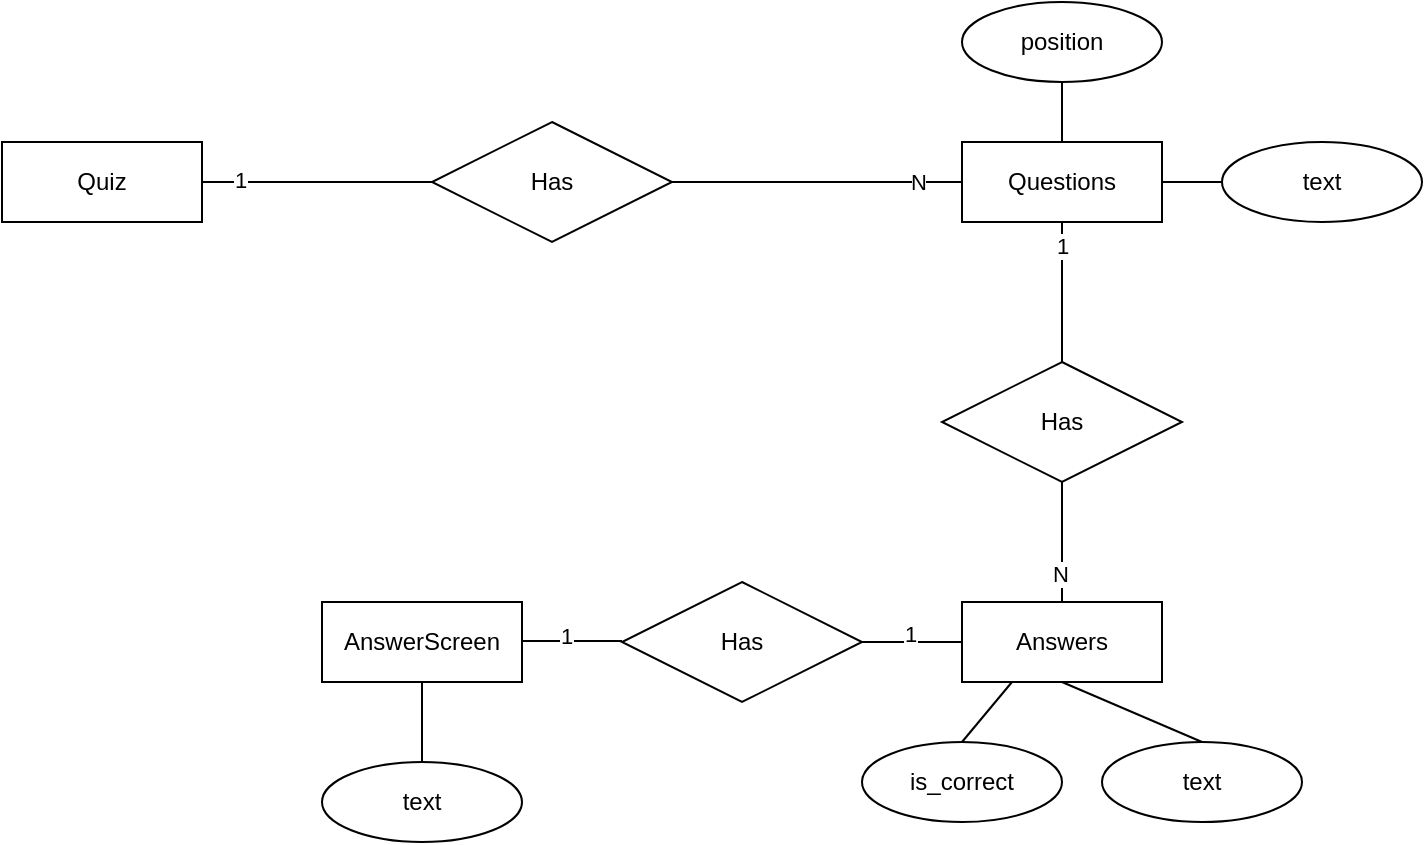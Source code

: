 <mxfile version="13.1.2" type="device"><diagram id="_0OaaPxrzVzoXUBTA7_I" name="Page-1"><mxGraphModel dx="1426" dy="773" grid="1" gridSize="10" guides="1" tooltips="1" connect="1" arrows="1" fold="1" page="1" pageScale="1" pageWidth="850" pageHeight="1100" math="0" shadow="0"><root><mxCell id="0"/><mxCell id="1" parent="0"/><mxCell id="jvwkJJ08sIABKIm0pjBy-2" value="Quiz" style="whiteSpace=wrap;html=1;align=center;" vertex="1" parent="1"><mxGeometry x="90" y="250" width="100" height="40" as="geometry"/></mxCell><mxCell id="jvwkJJ08sIABKIm0pjBy-3" value="Has" style="shape=rhombus;perimeter=rhombusPerimeter;whiteSpace=wrap;html=1;align=center;" vertex="1" parent="1"><mxGeometry x="305" y="240" width="120" height="60" as="geometry"/></mxCell><mxCell id="jvwkJJ08sIABKIm0pjBy-5" value="Questions" style="whiteSpace=wrap;html=1;align=center;" vertex="1" parent="1"><mxGeometry x="570" y="250" width="100" height="40" as="geometry"/></mxCell><mxCell id="jvwkJJ08sIABKIm0pjBy-7" value="Answers" style="whiteSpace=wrap;html=1;align=center;" vertex="1" parent="1"><mxGeometry x="570" y="480" width="100" height="40" as="geometry"/></mxCell><mxCell id="jvwkJJ08sIABKIm0pjBy-10" value="Has" style="shape=rhombus;perimeter=rhombusPerimeter;whiteSpace=wrap;html=1;align=center;" vertex="1" parent="1"><mxGeometry x="560" y="360" width="120" height="60" as="geometry"/></mxCell><mxCell id="jvwkJJ08sIABKIm0pjBy-13" value="is_correct" style="ellipse;whiteSpace=wrap;html=1;align=center;" vertex="1" parent="1"><mxGeometry x="520" y="550" width="100" height="40" as="geometry"/></mxCell><mxCell id="jvwkJJ08sIABKIm0pjBy-14" value="" style="endArrow=none;html=1;entryX=0.25;entryY=1;entryDx=0;entryDy=0;exitX=0.5;exitY=0;exitDx=0;exitDy=0;" edge="1" parent="1" source="jvwkJJ08sIABKIm0pjBy-13" target="jvwkJJ08sIABKIm0pjBy-7"><mxGeometry width="50" height="50" relative="1" as="geometry"><mxPoint x="490" y="630" as="sourcePoint"/><mxPoint x="540" y="580" as="targetPoint"/></mxGeometry></mxCell><mxCell id="jvwkJJ08sIABKIm0pjBy-17" value="position" style="ellipse;whiteSpace=wrap;html=1;align=center;" vertex="1" parent="1"><mxGeometry x="570" y="180" width="100" height="40" as="geometry"/></mxCell><mxCell id="jvwkJJ08sIABKIm0pjBy-20" value="" style="endArrow=none;html=1;entryX=0.5;entryY=1;entryDx=0;entryDy=0;exitX=0.5;exitY=0;exitDx=0;exitDy=0;" edge="1" parent="1" source="jvwkJJ08sIABKIm0pjBy-5" target="jvwkJJ08sIABKIm0pjBy-17"><mxGeometry width="50" height="50" relative="1" as="geometry"><mxPoint x="580" y="290" as="sourcePoint"/><mxPoint x="625" y="220" as="targetPoint"/></mxGeometry></mxCell><mxCell id="jvwkJJ08sIABKIm0pjBy-21" value="AnswerScreen" style="whiteSpace=wrap;html=1;align=center;" vertex="1" parent="1"><mxGeometry x="250" y="480" width="100" height="40" as="geometry"/></mxCell><mxCell id="jvwkJJ08sIABKIm0pjBy-22" value="Has" style="shape=rhombus;perimeter=rhombusPerimeter;whiteSpace=wrap;html=1;align=center;" vertex="1" parent="1"><mxGeometry x="400" y="470" width="120" height="60" as="geometry"/></mxCell><mxCell id="jvwkJJ08sIABKIm0pjBy-24" value="" style="endArrow=none;html=1;entryX=0;entryY=0.5;entryDx=0;entryDy=0;exitX=1;exitY=0.5;exitDx=0;exitDy=0;" edge="1" parent="1" source="jvwkJJ08sIABKIm0pjBy-22" target="jvwkJJ08sIABKIm0pjBy-7"><mxGeometry width="50" height="50" relative="1" as="geometry"><mxPoint x="510" y="550" as="sourcePoint"/><mxPoint x="555" y="480" as="targetPoint"/></mxGeometry></mxCell><mxCell id="jvwkJJ08sIABKIm0pjBy-26" value="1" style="edgeLabel;html=1;align=center;verticalAlign=middle;resizable=0;points=[];" vertex="1" connectable="0" parent="jvwkJJ08sIABKIm0pjBy-24"><mxGeometry x="-0.04" y="4" relative="1" as="geometry"><mxPoint as="offset"/></mxGeometry></mxCell><mxCell id="jvwkJJ08sIABKIm0pjBy-25" value="" style="endArrow=none;html=1;entryX=0;entryY=0.5;entryDx=0;entryDy=0;exitX=1;exitY=0.5;exitDx=0;exitDy=0;" edge="1" parent="1"><mxGeometry width="50" height="50" relative="1" as="geometry"><mxPoint x="350" y="499.5" as="sourcePoint"/><mxPoint x="400" y="499.5" as="targetPoint"/></mxGeometry></mxCell><mxCell id="jvwkJJ08sIABKIm0pjBy-27" value="1" style="edgeLabel;html=1;align=center;verticalAlign=middle;resizable=0;points=[];" vertex="1" connectable="0" parent="jvwkJJ08sIABKIm0pjBy-25"><mxGeometry x="-0.12" y="4" relative="1" as="geometry"><mxPoint y="1" as="offset"/></mxGeometry></mxCell><mxCell id="jvwkJJ08sIABKIm0pjBy-28" value="text" style="ellipse;whiteSpace=wrap;html=1;align=center;" vertex="1" parent="1"><mxGeometry x="640" y="550" width="100" height="40" as="geometry"/></mxCell><mxCell id="jvwkJJ08sIABKIm0pjBy-29" value="" style="endArrow=none;html=1;entryX=0.5;entryY=1;entryDx=0;entryDy=0;exitX=0.5;exitY=0;exitDx=0;exitDy=0;" edge="1" parent="1" source="jvwkJJ08sIABKIm0pjBy-28" target="jvwkJJ08sIABKIm0pjBy-7"><mxGeometry width="50" height="50" relative="1" as="geometry"><mxPoint x="590" y="560" as="sourcePoint"/><mxPoint x="605" y="530" as="targetPoint"/></mxGeometry></mxCell><mxCell id="jvwkJJ08sIABKIm0pjBy-30" value="text" style="ellipse;whiteSpace=wrap;html=1;align=center;" vertex="1" parent="1"><mxGeometry x="700" y="250" width="100" height="40" as="geometry"/></mxCell><mxCell id="jvwkJJ08sIABKIm0pjBy-32" value="" style="endArrow=none;html=1;entryX=1;entryY=0.5;entryDx=0;entryDy=0;exitX=0;exitY=0.5;exitDx=0;exitDy=0;" edge="1" parent="1" source="jvwkJJ08sIABKIm0pjBy-30" target="jvwkJJ08sIABKIm0pjBy-5"><mxGeometry width="50" height="50" relative="1" as="geometry"><mxPoint x="744.645" y="305.858" as="sourcePoint"/><mxPoint x="700" y="270" as="targetPoint"/></mxGeometry></mxCell><mxCell id="jvwkJJ08sIABKIm0pjBy-34" value="text" style="ellipse;whiteSpace=wrap;html=1;align=center;" vertex="1" parent="1"><mxGeometry x="250" y="560" width="100" height="40" as="geometry"/></mxCell><mxCell id="jvwkJJ08sIABKIm0pjBy-36" value="" style="endArrow=none;html=1;exitX=0.5;exitY=0;exitDx=0;exitDy=0;" edge="1" parent="1" source="jvwkJJ08sIABKIm0pjBy-34"><mxGeometry width="50" height="50" relative="1" as="geometry"><mxPoint x="250" y="570" as="sourcePoint"/><mxPoint x="300" y="520" as="targetPoint"/></mxGeometry></mxCell><mxCell id="jvwkJJ08sIABKIm0pjBy-37" value="" style="endArrow=none;html=1;entryX=0;entryY=0.5;entryDx=0;entryDy=0;exitX=1;exitY=0.5;exitDx=0;exitDy=0;" edge="1" parent="1" source="jvwkJJ08sIABKIm0pjBy-3" target="jvwkJJ08sIABKIm0pjBy-5"><mxGeometry width="50" height="50" relative="1" as="geometry"><mxPoint x="450" y="340" as="sourcePoint"/><mxPoint x="500" y="290" as="targetPoint"/></mxGeometry></mxCell><mxCell id="jvwkJJ08sIABKIm0pjBy-40" value="N" style="edgeLabel;html=1;align=center;verticalAlign=middle;resizable=0;points=[];" vertex="1" connectable="0" parent="jvwkJJ08sIABKIm0pjBy-37"><mxGeometry x="0.697" relative="1" as="geometry"><mxPoint as="offset"/></mxGeometry></mxCell><mxCell id="jvwkJJ08sIABKIm0pjBy-38" value="" style="endArrow=none;html=1;entryX=0;entryY=0.5;entryDx=0;entryDy=0;exitX=1;exitY=0.5;exitDx=0;exitDy=0;" edge="1" parent="1" source="jvwkJJ08sIABKIm0pjBy-2" target="jvwkJJ08sIABKIm0pjBy-3"><mxGeometry width="50" height="50" relative="1" as="geometry"><mxPoint x="180" y="280" as="sourcePoint"/><mxPoint x="325" y="280" as="targetPoint"/></mxGeometry></mxCell><mxCell id="jvwkJJ08sIABKIm0pjBy-39" value="1" style="edgeLabel;html=1;align=center;verticalAlign=middle;resizable=0;points=[];" vertex="1" connectable="0" parent="jvwkJJ08sIABKIm0pjBy-38"><mxGeometry x="-0.67" y="1" relative="1" as="geometry"><mxPoint as="offset"/></mxGeometry></mxCell><mxCell id="jvwkJJ08sIABKIm0pjBy-41" value="" style="endArrow=none;html=1;entryX=0.5;entryY=1;entryDx=0;entryDy=0;exitX=0.5;exitY=0;exitDx=0;exitDy=0;" edge="1" parent="1" source="jvwkJJ08sIABKIm0pjBy-10" target="jvwkJJ08sIABKIm0pjBy-5"><mxGeometry width="50" height="50" relative="1" as="geometry"><mxPoint x="400" y="420" as="sourcePoint"/><mxPoint x="450" y="370" as="targetPoint"/></mxGeometry></mxCell><mxCell id="jvwkJJ08sIABKIm0pjBy-42" value="1" style="edgeLabel;html=1;align=center;verticalAlign=middle;resizable=0;points=[];" vertex="1" connectable="0" parent="jvwkJJ08sIABKIm0pjBy-41"><mxGeometry x="0.657" relative="1" as="geometry"><mxPoint as="offset"/></mxGeometry></mxCell><mxCell id="jvwkJJ08sIABKIm0pjBy-45" value="" style="endArrow=none;html=1;entryX=0.5;entryY=1;entryDx=0;entryDy=0;exitX=0.5;exitY=0;exitDx=0;exitDy=0;" edge="1" parent="1" source="jvwkJJ08sIABKIm0pjBy-7" target="jvwkJJ08sIABKIm0pjBy-10"><mxGeometry width="50" height="50" relative="1" as="geometry"><mxPoint x="400" y="420" as="sourcePoint"/><mxPoint x="450" y="370" as="targetPoint"/></mxGeometry></mxCell><mxCell id="jvwkJJ08sIABKIm0pjBy-46" value="N" style="edgeLabel;html=1;align=center;verticalAlign=middle;resizable=0;points=[];" vertex="1" connectable="0" parent="jvwkJJ08sIABKIm0pjBy-45"><mxGeometry x="-0.533" y="1" relative="1" as="geometry"><mxPoint as="offset"/></mxGeometry></mxCell></root></mxGraphModel></diagram></mxfile>